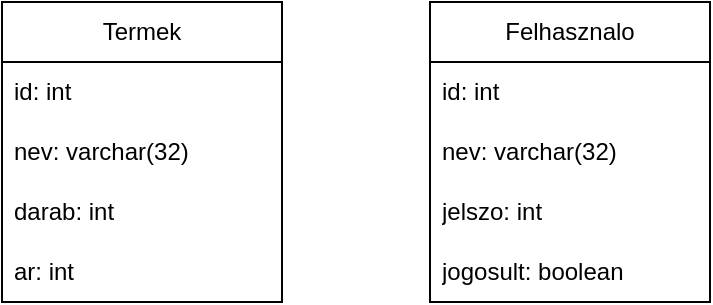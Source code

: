 <mxfile version="20.8.8" type="google"><diagram name="1 oldal" id="vELcMTjxTK9aBDLArDUx"><mxGraphModel grid="1" page="1" gridSize="10" guides="1" tooltips="1" connect="1" arrows="1" fold="1" pageScale="1" pageWidth="827" pageHeight="1169" math="0" shadow="0"><root><mxCell id="0"/><mxCell id="1" parent="0"/><mxCell id="ytKB-JodEx_BMvv_F0wf-1" value="Termek" style="swimlane;fontStyle=0;childLayout=stackLayout;horizontal=1;startSize=30;horizontalStack=0;resizeParent=1;resizeParentMax=0;resizeLast=0;collapsible=1;marginBottom=0;whiteSpace=wrap;html=1;" vertex="1" parent="1"><mxGeometry x="60" y="50" width="140" height="150" as="geometry"/></mxCell><mxCell id="ytKB-JodEx_BMvv_F0wf-2" value="id: int" style="text;strokeColor=none;fillColor=none;align=left;verticalAlign=middle;spacingLeft=4;spacingRight=4;overflow=hidden;points=[[0,0.5],[1,0.5]];portConstraint=eastwest;rotatable=0;whiteSpace=wrap;html=1;" vertex="1" parent="ytKB-JodEx_BMvv_F0wf-1"><mxGeometry y="30" width="140" height="30" as="geometry"/></mxCell><mxCell id="ytKB-JodEx_BMvv_F0wf-3" value="nev: varchar(32)" style="text;strokeColor=none;fillColor=none;align=left;verticalAlign=middle;spacingLeft=4;spacingRight=4;overflow=hidden;points=[[0,0.5],[1,0.5]];portConstraint=eastwest;rotatable=0;whiteSpace=wrap;html=1;" vertex="1" parent="ytKB-JodEx_BMvv_F0wf-1"><mxGeometry y="60" width="140" height="30" as="geometry"/></mxCell><mxCell id="ytKB-JodEx_BMvv_F0wf-7" value="darab: int" style="text;strokeColor=none;fillColor=none;align=left;verticalAlign=middle;spacingLeft=4;spacingRight=4;overflow=hidden;points=[[0,0.5],[1,0.5]];portConstraint=eastwest;rotatable=0;whiteSpace=wrap;html=1;" vertex="1" parent="ytKB-JodEx_BMvv_F0wf-1"><mxGeometry y="90" width="140" height="30" as="geometry"/></mxCell><mxCell id="ytKB-JodEx_BMvv_F0wf-4" value="ar: int" style="text;strokeColor=none;fillColor=none;align=left;verticalAlign=middle;spacingLeft=4;spacingRight=4;overflow=hidden;points=[[0,0.5],[1,0.5]];portConstraint=eastwest;rotatable=0;whiteSpace=wrap;html=1;" vertex="1" parent="ytKB-JodEx_BMvv_F0wf-1"><mxGeometry y="120" width="140" height="30" as="geometry"/></mxCell><mxCell id="ytKB-JodEx_BMvv_F0wf-8" value="Felhasznalo" style="swimlane;fontStyle=0;childLayout=stackLayout;horizontal=1;startSize=30;horizontalStack=0;resizeParent=1;resizeParentMax=0;resizeLast=0;collapsible=1;marginBottom=0;whiteSpace=wrap;html=1;" vertex="1" parent="1"><mxGeometry x="274" y="50" width="140" height="150" as="geometry"/></mxCell><mxCell id="ytKB-JodEx_BMvv_F0wf-9" value="id: int" style="text;strokeColor=none;fillColor=none;align=left;verticalAlign=middle;spacingLeft=4;spacingRight=4;overflow=hidden;points=[[0,0.5],[1,0.5]];portConstraint=eastwest;rotatable=0;whiteSpace=wrap;html=1;" vertex="1" parent="ytKB-JodEx_BMvv_F0wf-8"><mxGeometry y="30" width="140" height="30" as="geometry"/></mxCell><mxCell id="ytKB-JodEx_BMvv_F0wf-10" value="nev: varchar(32)" style="text;strokeColor=none;fillColor=none;align=left;verticalAlign=middle;spacingLeft=4;spacingRight=4;overflow=hidden;points=[[0,0.5],[1,0.5]];portConstraint=eastwest;rotatable=0;whiteSpace=wrap;html=1;" vertex="1" parent="ytKB-JodEx_BMvv_F0wf-8"><mxGeometry y="60" width="140" height="30" as="geometry"/></mxCell><mxCell id="ytKB-JodEx_BMvv_F0wf-11" value="jelszo: int" style="text;strokeColor=none;fillColor=none;align=left;verticalAlign=middle;spacingLeft=4;spacingRight=4;overflow=hidden;points=[[0,0.5],[1,0.5]];portConstraint=eastwest;rotatable=0;whiteSpace=wrap;html=1;" vertex="1" parent="ytKB-JodEx_BMvv_F0wf-8"><mxGeometry y="90" width="140" height="30" as="geometry"/></mxCell><mxCell id="ytKB-JodEx_BMvv_F0wf-12" value="jogosult: boolean" style="text;strokeColor=none;fillColor=none;align=left;verticalAlign=middle;spacingLeft=4;spacingRight=4;overflow=hidden;points=[[0,0.5],[1,0.5]];portConstraint=eastwest;rotatable=0;whiteSpace=wrap;html=1;" vertex="1" parent="ytKB-JodEx_BMvv_F0wf-8"><mxGeometry y="120" width="140" height="30" as="geometry"/></mxCell></root></mxGraphModel></diagram></mxfile>